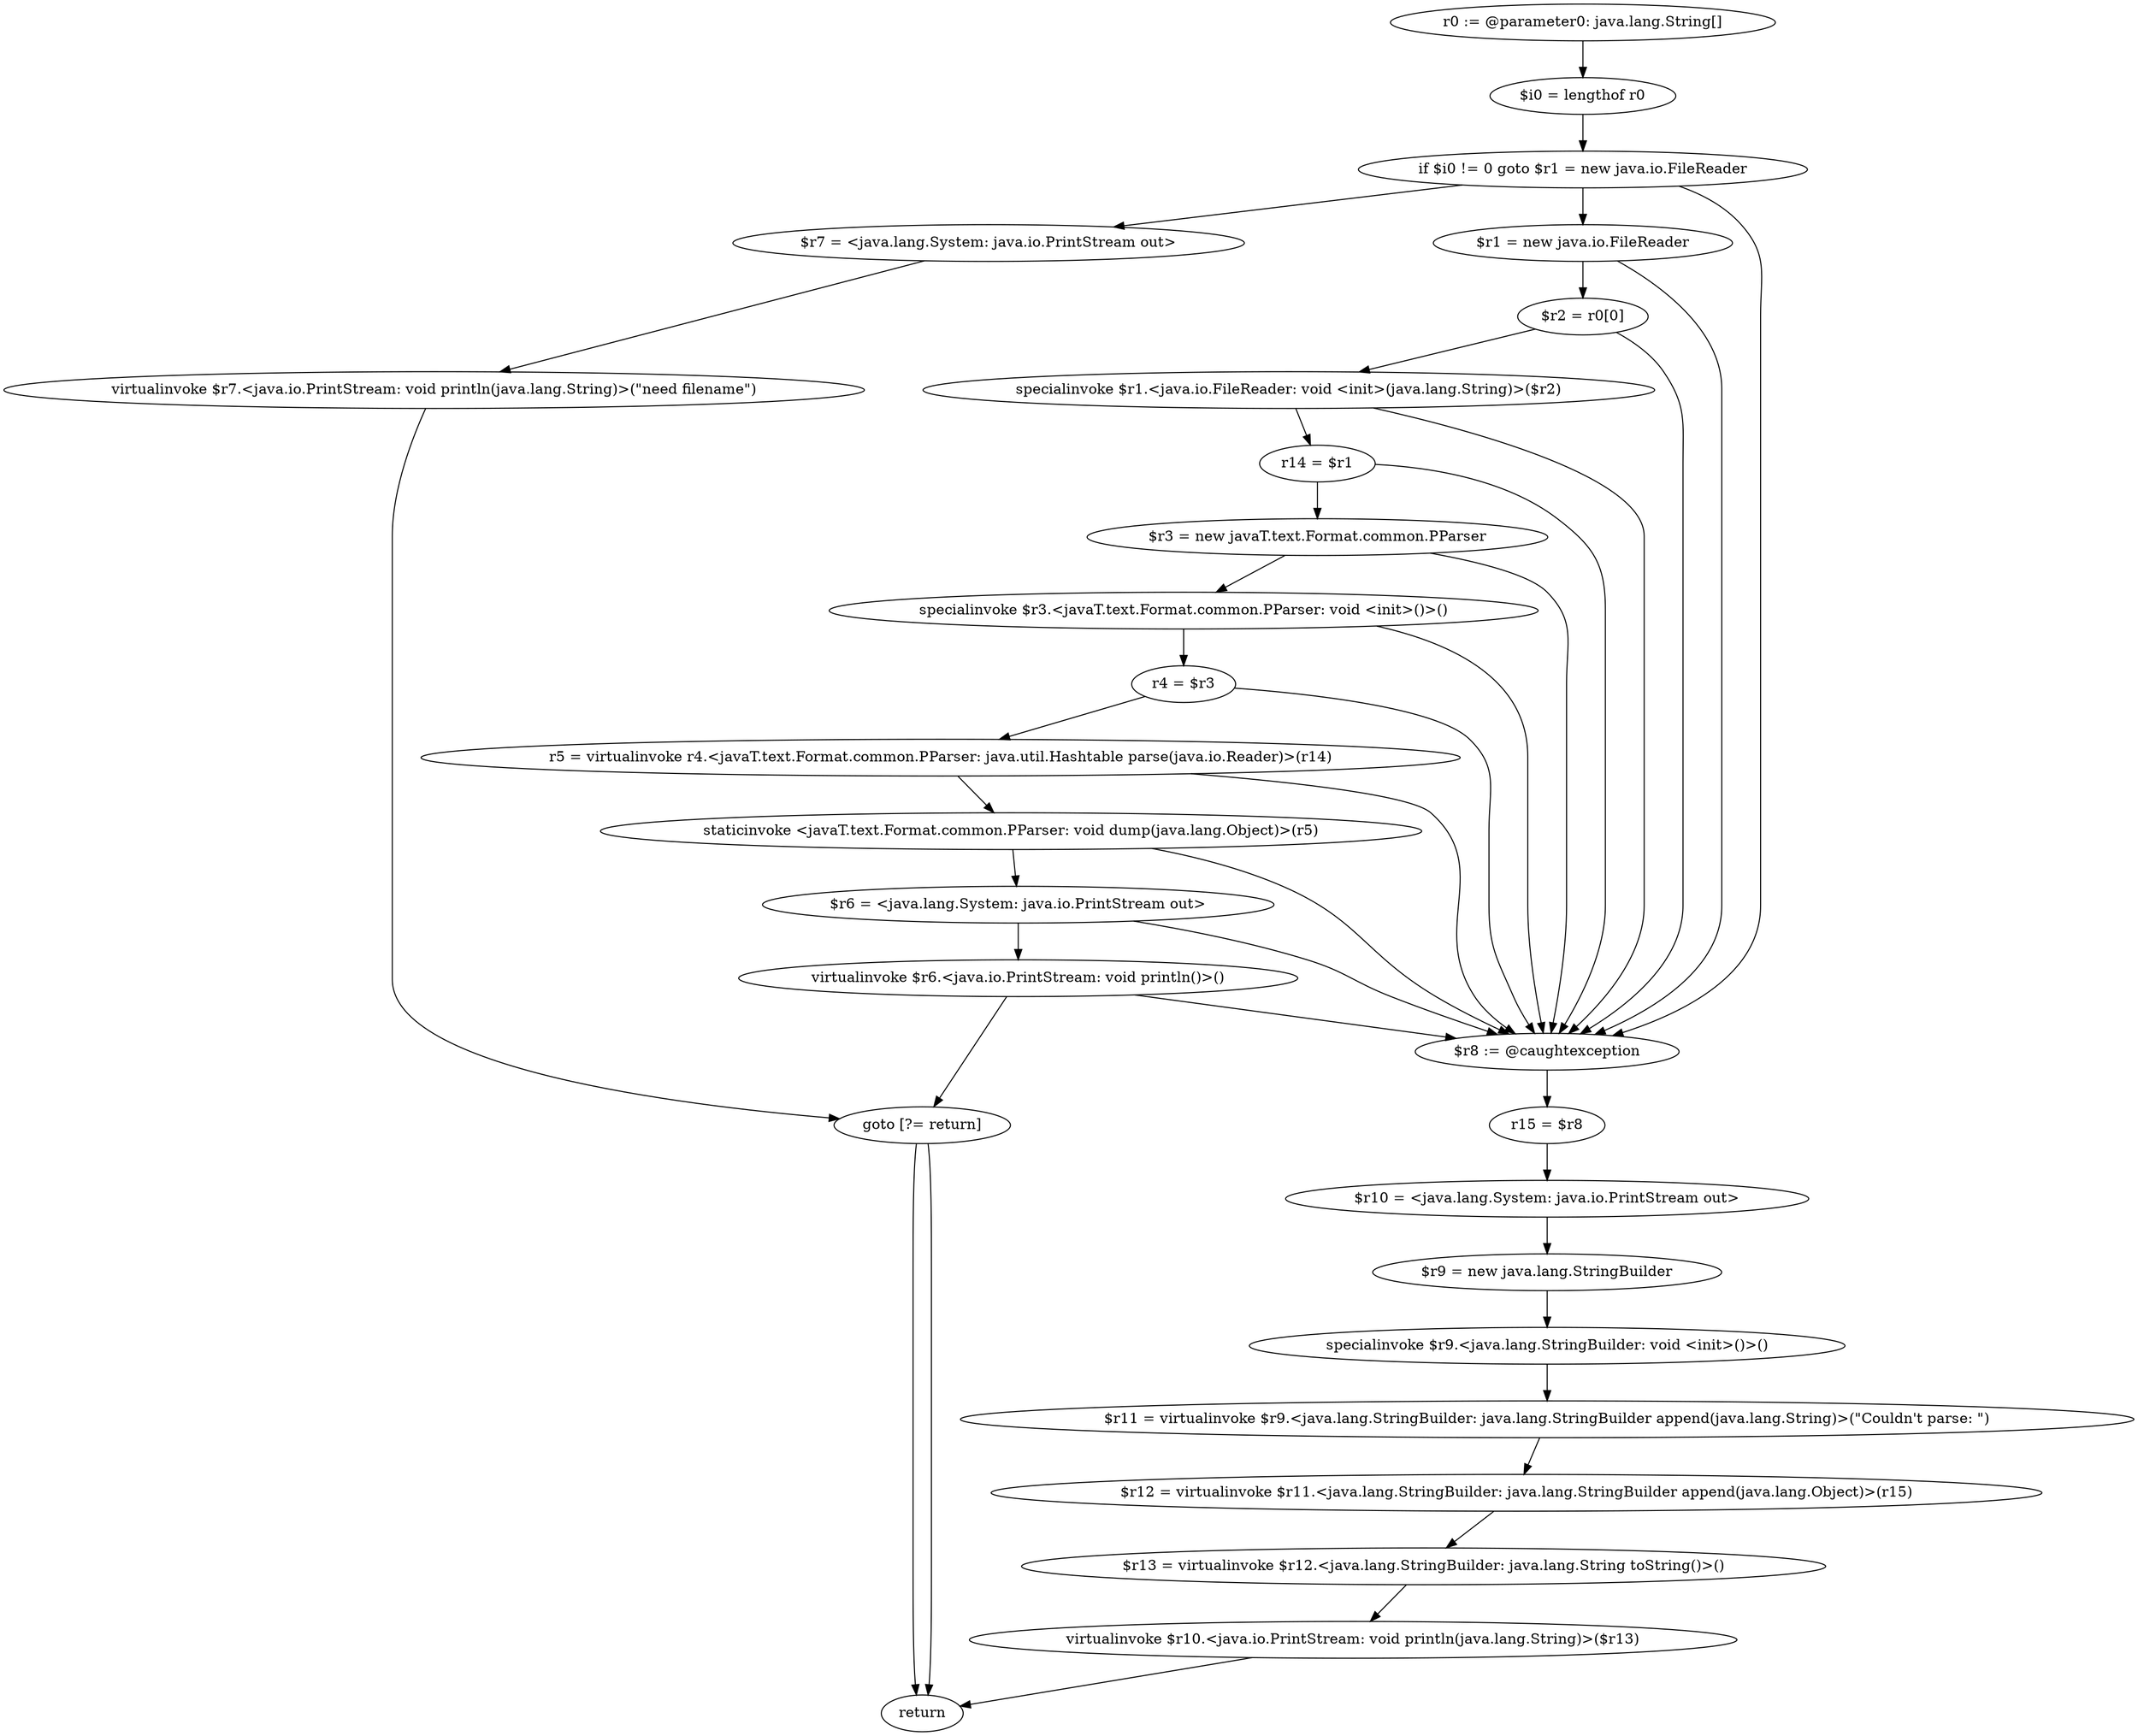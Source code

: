digraph "unitGraph" {
    "r0 := @parameter0: java.lang.String[]"
    "$i0 = lengthof r0"
    "if $i0 != 0 goto $r1 = new java.io.FileReader"
    "$r7 = <java.lang.System: java.io.PrintStream out>"
    "virtualinvoke $r7.<java.io.PrintStream: void println(java.lang.String)>(\"need filename\")"
    "goto [?= return]"
    "$r1 = new java.io.FileReader"
    "$r2 = r0[0]"
    "specialinvoke $r1.<java.io.FileReader: void <init>(java.lang.String)>($r2)"
    "r14 = $r1"
    "$r3 = new javaT.text.Format.common.PParser"
    "specialinvoke $r3.<javaT.text.Format.common.PParser: void <init>()>()"
    "r4 = $r3"
    "r5 = virtualinvoke r4.<javaT.text.Format.common.PParser: java.util.Hashtable parse(java.io.Reader)>(r14)"
    "staticinvoke <javaT.text.Format.common.PParser: void dump(java.lang.Object)>(r5)"
    "$r6 = <java.lang.System: java.io.PrintStream out>"
    "virtualinvoke $r6.<java.io.PrintStream: void println()>()"
    "$r8 := @caughtexception"
    "r15 = $r8"
    "$r10 = <java.lang.System: java.io.PrintStream out>"
    "$r9 = new java.lang.StringBuilder"
    "specialinvoke $r9.<java.lang.StringBuilder: void <init>()>()"
    "$r11 = virtualinvoke $r9.<java.lang.StringBuilder: java.lang.StringBuilder append(java.lang.String)>(\"Couldn\'t parse: \")"
    "$r12 = virtualinvoke $r11.<java.lang.StringBuilder: java.lang.StringBuilder append(java.lang.Object)>(r15)"
    "$r13 = virtualinvoke $r12.<java.lang.StringBuilder: java.lang.String toString()>()"
    "virtualinvoke $r10.<java.io.PrintStream: void println(java.lang.String)>($r13)"
    "return"
    "r0 := @parameter0: java.lang.String[]"->"$i0 = lengthof r0";
    "$i0 = lengthof r0"->"if $i0 != 0 goto $r1 = new java.io.FileReader";
    "if $i0 != 0 goto $r1 = new java.io.FileReader"->"$r7 = <java.lang.System: java.io.PrintStream out>";
    "if $i0 != 0 goto $r1 = new java.io.FileReader"->"$r1 = new java.io.FileReader";
    "if $i0 != 0 goto $r1 = new java.io.FileReader"->"$r8 := @caughtexception";
    "$r7 = <java.lang.System: java.io.PrintStream out>"->"virtualinvoke $r7.<java.io.PrintStream: void println(java.lang.String)>(\"need filename\")";
    "virtualinvoke $r7.<java.io.PrintStream: void println(java.lang.String)>(\"need filename\")"->"goto [?= return]";
    "goto [?= return]"->"return";
    "$r1 = new java.io.FileReader"->"$r2 = r0[0]";
    "$r1 = new java.io.FileReader"->"$r8 := @caughtexception";
    "$r2 = r0[0]"->"specialinvoke $r1.<java.io.FileReader: void <init>(java.lang.String)>($r2)";
    "$r2 = r0[0]"->"$r8 := @caughtexception";
    "specialinvoke $r1.<java.io.FileReader: void <init>(java.lang.String)>($r2)"->"r14 = $r1";
    "specialinvoke $r1.<java.io.FileReader: void <init>(java.lang.String)>($r2)"->"$r8 := @caughtexception";
    "r14 = $r1"->"$r3 = new javaT.text.Format.common.PParser";
    "r14 = $r1"->"$r8 := @caughtexception";
    "$r3 = new javaT.text.Format.common.PParser"->"specialinvoke $r3.<javaT.text.Format.common.PParser: void <init>()>()";
    "$r3 = new javaT.text.Format.common.PParser"->"$r8 := @caughtexception";
    "specialinvoke $r3.<javaT.text.Format.common.PParser: void <init>()>()"->"r4 = $r3";
    "specialinvoke $r3.<javaT.text.Format.common.PParser: void <init>()>()"->"$r8 := @caughtexception";
    "r4 = $r3"->"r5 = virtualinvoke r4.<javaT.text.Format.common.PParser: java.util.Hashtable parse(java.io.Reader)>(r14)";
    "r4 = $r3"->"$r8 := @caughtexception";
    "r5 = virtualinvoke r4.<javaT.text.Format.common.PParser: java.util.Hashtable parse(java.io.Reader)>(r14)"->"staticinvoke <javaT.text.Format.common.PParser: void dump(java.lang.Object)>(r5)";
    "r5 = virtualinvoke r4.<javaT.text.Format.common.PParser: java.util.Hashtable parse(java.io.Reader)>(r14)"->"$r8 := @caughtexception";
    "staticinvoke <javaT.text.Format.common.PParser: void dump(java.lang.Object)>(r5)"->"$r6 = <java.lang.System: java.io.PrintStream out>";
    "staticinvoke <javaT.text.Format.common.PParser: void dump(java.lang.Object)>(r5)"->"$r8 := @caughtexception";
    "$r6 = <java.lang.System: java.io.PrintStream out>"->"virtualinvoke $r6.<java.io.PrintStream: void println()>()";
    "$r6 = <java.lang.System: java.io.PrintStream out>"->"$r8 := @caughtexception";
    "virtualinvoke $r6.<java.io.PrintStream: void println()>()"->"goto [?= return]";
    "virtualinvoke $r6.<java.io.PrintStream: void println()>()"->"$r8 := @caughtexception";
    "goto [?= return]"->"return";
    "$r8 := @caughtexception"->"r15 = $r8";
    "r15 = $r8"->"$r10 = <java.lang.System: java.io.PrintStream out>";
    "$r10 = <java.lang.System: java.io.PrintStream out>"->"$r9 = new java.lang.StringBuilder";
    "$r9 = new java.lang.StringBuilder"->"specialinvoke $r9.<java.lang.StringBuilder: void <init>()>()";
    "specialinvoke $r9.<java.lang.StringBuilder: void <init>()>()"->"$r11 = virtualinvoke $r9.<java.lang.StringBuilder: java.lang.StringBuilder append(java.lang.String)>(\"Couldn\'t parse: \")";
    "$r11 = virtualinvoke $r9.<java.lang.StringBuilder: java.lang.StringBuilder append(java.lang.String)>(\"Couldn\'t parse: \")"->"$r12 = virtualinvoke $r11.<java.lang.StringBuilder: java.lang.StringBuilder append(java.lang.Object)>(r15)";
    "$r12 = virtualinvoke $r11.<java.lang.StringBuilder: java.lang.StringBuilder append(java.lang.Object)>(r15)"->"$r13 = virtualinvoke $r12.<java.lang.StringBuilder: java.lang.String toString()>()";
    "$r13 = virtualinvoke $r12.<java.lang.StringBuilder: java.lang.String toString()>()"->"virtualinvoke $r10.<java.io.PrintStream: void println(java.lang.String)>($r13)";
    "virtualinvoke $r10.<java.io.PrintStream: void println(java.lang.String)>($r13)"->"return";
}
